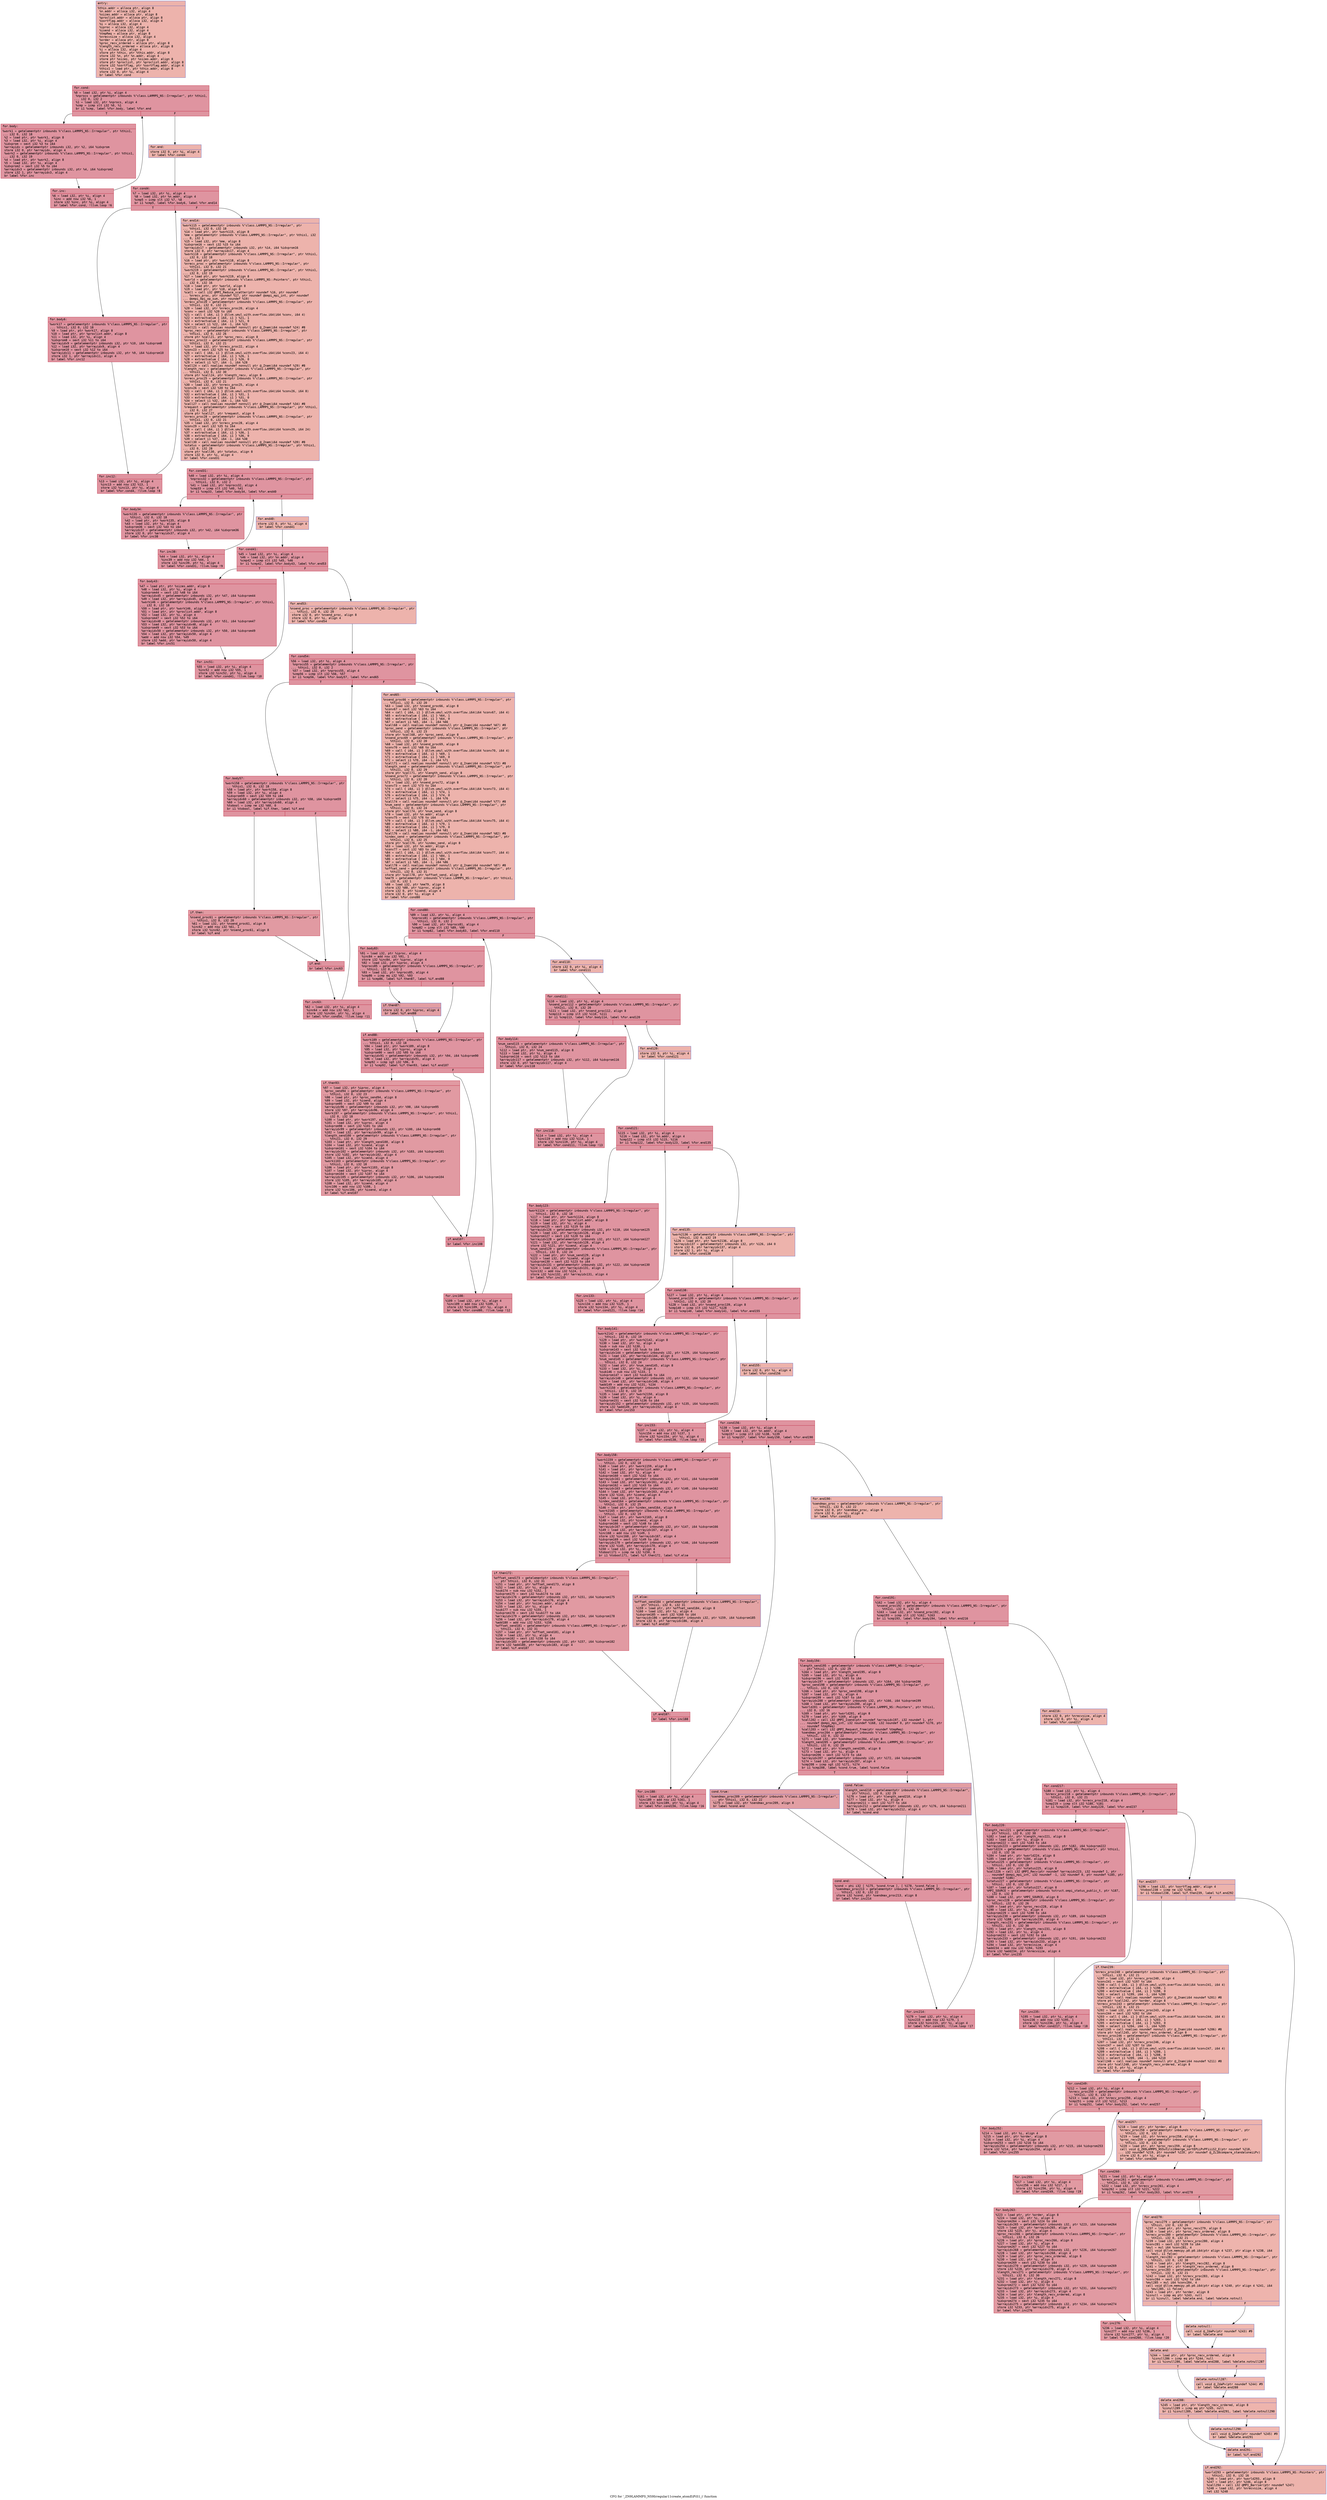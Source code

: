digraph "CFG for '_ZN9LAMMPS_NS9Irregular11create_atomEiPiS1_i' function" {
	label="CFG for '_ZN9LAMMPS_NS9Irregular11create_atomEiPiS1_i' function";

	Node0x561dd3e6b9c0 [shape=record,color="#3d50c3ff", style=filled, fillcolor="#d6524470" fontname="Courier",label="{entry:\l|  %this.addr = alloca ptr, align 8\l  %n.addr = alloca i32, align 4\l  %sizes.addr = alloca ptr, align 8\l  %proclist.addr = alloca ptr, align 8\l  %sortflag.addr = alloca i32, align 4\l  %i = alloca i32, align 4\l  %iproc = alloca i32, align 4\l  %isend = alloca i32, align 4\l  %tmpReq = alloca ptr, align 8\l  %nrecvsize = alloca i32, align 4\l  %order = alloca ptr, align 8\l  %proc_recv_ordered = alloca ptr, align 8\l  %length_recv_ordered = alloca ptr, align 8\l  %j = alloca i32, align 4\l  store ptr %this, ptr %this.addr, align 8\l  store i32 %n, ptr %n.addr, align 4\l  store ptr %sizes, ptr %sizes.addr, align 8\l  store ptr %proclist, ptr %proclist.addr, align 8\l  store i32 %sortflag, ptr %sortflag.addr, align 4\l  %this1 = load ptr, ptr %this.addr, align 8\l  store i32 0, ptr %i, align 4\l  br label %for.cond\l}"];
	Node0x561dd3e6b9c0 -> Node0x561dd3e6cba0[tooltip="entry -> for.cond\nProbability 100.00%" ];
	Node0x561dd3e6cba0 [shape=record,color="#b70d28ff", style=filled, fillcolor="#b70d2870" fontname="Courier",label="{for.cond:\l|  %0 = load i32, ptr %i, align 4\l  %nprocs = getelementptr inbounds %\"class.LAMMPS_NS::Irregular\", ptr %this1,\l... i32 0, i32 2\l  %1 = load i32, ptr %nprocs, align 4\l  %cmp = icmp slt i32 %0, %1\l  br i1 %cmp, label %for.body, label %for.end\l|{<s0>T|<s1>F}}"];
	Node0x561dd3e6cba0:s0 -> Node0x561dd3e6cf20[tooltip="for.cond -> for.body\nProbability 96.88%" ];
	Node0x561dd3e6cba0:s1 -> Node0x561dd3e6c0e0[tooltip="for.cond -> for.end\nProbability 3.12%" ];
	Node0x561dd3e6cf20 [shape=record,color="#b70d28ff", style=filled, fillcolor="#b70d2870" fontname="Courier",label="{for.body:\l|  %work1 = getelementptr inbounds %\"class.LAMMPS_NS::Irregular\", ptr %this1,\l... i32 0, i32 18\l  %2 = load ptr, ptr %work1, align 8\l  %3 = load i32, ptr %i, align 4\l  %idxprom = sext i32 %3 to i64\l  %arrayidx = getelementptr inbounds i32, ptr %2, i64 %idxprom\l  store i32 0, ptr %arrayidx, align 4\l  %work2 = getelementptr inbounds %\"class.LAMMPS_NS::Irregular\", ptr %this1,\l... i32 0, i32 19\l  %4 = load ptr, ptr %work2, align 8\l  %5 = load i32, ptr %i, align 4\l  %idxprom2 = sext i32 %5 to i64\l  %arrayidx3 = getelementptr inbounds i32, ptr %4, i64 %idxprom2\l  store i32 1, ptr %arrayidx3, align 4\l  br label %for.inc\l}"];
	Node0x561dd3e6cf20 -> Node0x561dd3e6d9f0[tooltip="for.body -> for.inc\nProbability 100.00%" ];
	Node0x561dd3e6d9f0 [shape=record,color="#b70d28ff", style=filled, fillcolor="#b70d2870" fontname="Courier",label="{for.inc:\l|  %6 = load i32, ptr %i, align 4\l  %inc = add nsw i32 %6, 1\l  store i32 %inc, ptr %i, align 4\l  br label %for.cond, !llvm.loop !6\l}"];
	Node0x561dd3e6d9f0 -> Node0x561dd3e6cba0[tooltip="for.inc -> for.cond\nProbability 100.00%" ];
	Node0x561dd3e6c0e0 [shape=record,color="#3d50c3ff", style=filled, fillcolor="#d6524470" fontname="Courier",label="{for.end:\l|  store i32 0, ptr %i, align 4\l  br label %for.cond4\l}"];
	Node0x561dd3e6c0e0 -> Node0x561dd3e6de80[tooltip="for.end -> for.cond4\nProbability 100.00%" ];
	Node0x561dd3e6de80 [shape=record,color="#b70d28ff", style=filled, fillcolor="#b70d2870" fontname="Courier",label="{for.cond4:\l|  %7 = load i32, ptr %i, align 4\l  %8 = load i32, ptr %n.addr, align 4\l  %cmp5 = icmp slt i32 %7, %8\l  br i1 %cmp5, label %for.body6, label %for.end14\l|{<s0>T|<s1>F}}"];
	Node0x561dd3e6de80:s0 -> Node0x561dd3e6e120[tooltip="for.cond4 -> for.body6\nProbability 96.88%" ];
	Node0x561dd3e6de80:s1 -> Node0x561dd3e6e1a0[tooltip="for.cond4 -> for.end14\nProbability 3.12%" ];
	Node0x561dd3e6e120 [shape=record,color="#b70d28ff", style=filled, fillcolor="#b70d2870" fontname="Courier",label="{for.body6:\l|  %work17 = getelementptr inbounds %\"class.LAMMPS_NS::Irregular\", ptr\l... %this1, i32 0, i32 18\l  %9 = load ptr, ptr %work17, align 8\l  %10 = load ptr, ptr %proclist.addr, align 8\l  %11 = load i32, ptr %i, align 4\l  %idxprom8 = sext i32 %11 to i64\l  %arrayidx9 = getelementptr inbounds i32, ptr %10, i64 %idxprom8\l  %12 = load i32, ptr %arrayidx9, align 4\l  %idxprom10 = sext i32 %12 to i64\l  %arrayidx11 = getelementptr inbounds i32, ptr %9, i64 %idxprom10\l  store i32 1, ptr %arrayidx11, align 4\l  br label %for.inc12\l}"];
	Node0x561dd3e6e120 -> Node0x561dd3e6e930[tooltip="for.body6 -> for.inc12\nProbability 100.00%" ];
	Node0x561dd3e6e930 [shape=record,color="#b70d28ff", style=filled, fillcolor="#b70d2870" fontname="Courier",label="{for.inc12:\l|  %13 = load i32, ptr %i, align 4\l  %inc13 = add nsw i32 %13, 1\l  store i32 %inc13, ptr %i, align 4\l  br label %for.cond4, !llvm.loop !8\l}"];
	Node0x561dd3e6e930 -> Node0x561dd3e6de80[tooltip="for.inc12 -> for.cond4\nProbability 100.00%" ];
	Node0x561dd3e6e1a0 [shape=record,color="#3d50c3ff", style=filled, fillcolor="#d6524470" fontname="Courier",label="{for.end14:\l|  %work115 = getelementptr inbounds %\"class.LAMMPS_NS::Irregular\", ptr\l... %this1, i32 0, i32 18\l  %14 = load ptr, ptr %work115, align 8\l  %me = getelementptr inbounds %\"class.LAMMPS_NS::Irregular\", ptr %this1, i32\l... 0, i32 1\l  %15 = load i32, ptr %me, align 8\l  %idxprom16 = sext i32 %15 to i64\l  %arrayidx17 = getelementptr inbounds i32, ptr %14, i64 %idxprom16\l  store i32 0, ptr %arrayidx17, align 4\l  %work118 = getelementptr inbounds %\"class.LAMMPS_NS::Irregular\", ptr %this1,\l... i32 0, i32 18\l  %16 = load ptr, ptr %work118, align 8\l  %nrecv_proc = getelementptr inbounds %\"class.LAMMPS_NS::Irregular\", ptr\l... %this1, i32 0, i32 21\l  %work219 = getelementptr inbounds %\"class.LAMMPS_NS::Irregular\", ptr %this1,\l... i32 0, i32 19\l  %17 = load ptr, ptr %work219, align 8\l  %world = getelementptr inbounds %\"class.LAMMPS_NS::Pointers\", ptr %this1,\l... i32 0, i32 16\l  %18 = load ptr, ptr %world, align 8\l  %19 = load ptr, ptr %18, align 8\l  %call = call i32 @MPI_Reduce_scatter(ptr noundef %16, ptr noundef\l... %nrecv_proc, ptr noundef %17, ptr noundef @ompi_mpi_int, ptr noundef\l... @ompi_mpi_op_sum, ptr noundef %19)\l  %nrecv_proc20 = getelementptr inbounds %\"class.LAMMPS_NS::Irregular\", ptr\l... %this1, i32 0, i32 21\l  %20 = load i32, ptr %nrecv_proc20, align 4\l  %conv = sext i32 %20 to i64\l  %21 = call \{ i64, i1 \} @llvm.umul.with.overflow.i64(i64 %conv, i64 4)\l  %22 = extractvalue \{ i64, i1 \} %21, 1\l  %23 = extractvalue \{ i64, i1 \} %21, 0\l  %24 = select i1 %22, i64 -1, i64 %23\l  %call21 = call noalias noundef nonnull ptr @_Znam(i64 noundef %24) #8\l  %proc_recv = getelementptr inbounds %\"class.LAMMPS_NS::Irregular\", ptr\l... %this1, i32 0, i32 26\l  store ptr %call21, ptr %proc_recv, align 8\l  %nrecv_proc22 = getelementptr inbounds %\"class.LAMMPS_NS::Irregular\", ptr\l... %this1, i32 0, i32 21\l  %25 = load i32, ptr %nrecv_proc22, align 4\l  %conv23 = sext i32 %25 to i64\l  %26 = call \{ i64, i1 \} @llvm.umul.with.overflow.i64(i64 %conv23, i64 4)\l  %27 = extractvalue \{ i64, i1 \} %26, 1\l  %28 = extractvalue \{ i64, i1 \} %26, 0\l  %29 = select i1 %27, i64 -1, i64 %28\l  %call24 = call noalias noundef nonnull ptr @_Znam(i64 noundef %29) #8\l  %length_recv = getelementptr inbounds %\"class.LAMMPS_NS::Irregular\", ptr\l... %this1, i32 0, i32 30\l  store ptr %call24, ptr %length_recv, align 8\l  %nrecv_proc25 = getelementptr inbounds %\"class.LAMMPS_NS::Irregular\", ptr\l... %this1, i32 0, i32 21\l  %30 = load i32, ptr %nrecv_proc25, align 4\l  %conv26 = sext i32 %30 to i64\l  %31 = call \{ i64, i1 \} @llvm.umul.with.overflow.i64(i64 %conv26, i64 8)\l  %32 = extractvalue \{ i64, i1 \} %31, 1\l  %33 = extractvalue \{ i64, i1 \} %31, 0\l  %34 = select i1 %32, i64 -1, i64 %33\l  %call27 = call noalias noundef nonnull ptr @_Znam(i64 noundef %34) #8\l  %request = getelementptr inbounds %\"class.LAMMPS_NS::Irregular\", ptr %this1,\l... i32 0, i32 27\l  store ptr %call27, ptr %request, align 8\l  %nrecv_proc28 = getelementptr inbounds %\"class.LAMMPS_NS::Irregular\", ptr\l... %this1, i32 0, i32 21\l  %35 = load i32, ptr %nrecv_proc28, align 4\l  %conv29 = sext i32 %35 to i64\l  %36 = call \{ i64, i1 \} @llvm.umul.with.overflow.i64(i64 %conv29, i64 24)\l  %37 = extractvalue \{ i64, i1 \} %36, 1\l  %38 = extractvalue \{ i64, i1 \} %36, 0\l  %39 = select i1 %37, i64 -1, i64 %38\l  %call30 = call noalias noundef nonnull ptr @_Znam(i64 noundef %39) #8\l  %status = getelementptr inbounds %\"class.LAMMPS_NS::Irregular\", ptr %this1,\l... i32 0, i32 28\l  store ptr %call30, ptr %status, align 8\l  store i32 0, ptr %i, align 4\l  br label %for.cond31\l}"];
	Node0x561dd3e6e1a0 -> Node0x561dd3e30370[tooltip="for.end14 -> for.cond31\nProbability 100.00%" ];
	Node0x561dd3e30370 [shape=record,color="#b70d28ff", style=filled, fillcolor="#b70d2870" fontname="Courier",label="{for.cond31:\l|  %40 = load i32, ptr %i, align 4\l  %nprocs32 = getelementptr inbounds %\"class.LAMMPS_NS::Irregular\", ptr\l... %this1, i32 0, i32 2\l  %41 = load i32, ptr %nprocs32, align 4\l  %cmp33 = icmp slt i32 %40, %41\l  br i1 %cmp33, label %for.body34, label %for.end40\l|{<s0>T|<s1>F}}"];
	Node0x561dd3e30370:s0 -> Node0x561dd3e72c50[tooltip="for.cond31 -> for.body34\nProbability 96.88%" ];
	Node0x561dd3e30370:s1 -> Node0x561dd3e72ca0[tooltip="for.cond31 -> for.end40\nProbability 3.12%" ];
	Node0x561dd3e72c50 [shape=record,color="#b70d28ff", style=filled, fillcolor="#b70d2870" fontname="Courier",label="{for.body34:\l|  %work135 = getelementptr inbounds %\"class.LAMMPS_NS::Irregular\", ptr\l... %this1, i32 0, i32 18\l  %42 = load ptr, ptr %work135, align 8\l  %43 = load i32, ptr %i, align 4\l  %idxprom36 = sext i32 %43 to i64\l  %arrayidx37 = getelementptr inbounds i32, ptr %42, i64 %idxprom36\l  store i32 0, ptr %arrayidx37, align 4\l  br label %for.inc38\l}"];
	Node0x561dd3e72c50 -> Node0x561dd3e73220[tooltip="for.body34 -> for.inc38\nProbability 100.00%" ];
	Node0x561dd3e73220 [shape=record,color="#b70d28ff", style=filled, fillcolor="#b70d2870" fontname="Courier",label="{for.inc38:\l|  %44 = load i32, ptr %i, align 4\l  %inc39 = add nsw i32 %44, 1\l  store i32 %inc39, ptr %i, align 4\l  br label %for.cond31, !llvm.loop !9\l}"];
	Node0x561dd3e73220 -> Node0x561dd3e30370[tooltip="for.inc38 -> for.cond31\nProbability 100.00%" ];
	Node0x561dd3e72ca0 [shape=record,color="#3d50c3ff", style=filled, fillcolor="#d6524470" fontname="Courier",label="{for.end40:\l|  store i32 0, ptr %i, align 4\l  br label %for.cond41\l}"];
	Node0x561dd3e72ca0 -> Node0x561dd3e73740[tooltip="for.end40 -> for.cond41\nProbability 100.00%" ];
	Node0x561dd3e73740 [shape=record,color="#b70d28ff", style=filled, fillcolor="#b70d2870" fontname="Courier",label="{for.cond41:\l|  %45 = load i32, ptr %i, align 4\l  %46 = load i32, ptr %n.addr, align 4\l  %cmp42 = icmp slt i32 %45, %46\l  br i1 %cmp42, label %for.body43, label %for.end53\l|{<s0>T|<s1>F}}"];
	Node0x561dd3e73740:s0 -> Node0x561dd3e739e0[tooltip="for.cond41 -> for.body43\nProbability 96.88%" ];
	Node0x561dd3e73740:s1 -> Node0x561dd3e73a60[tooltip="for.cond41 -> for.end53\nProbability 3.12%" ];
	Node0x561dd3e739e0 [shape=record,color="#b70d28ff", style=filled, fillcolor="#b70d2870" fontname="Courier",label="{for.body43:\l|  %47 = load ptr, ptr %sizes.addr, align 8\l  %48 = load i32, ptr %i, align 4\l  %idxprom44 = sext i32 %48 to i64\l  %arrayidx45 = getelementptr inbounds i32, ptr %47, i64 %idxprom44\l  %49 = load i32, ptr %arrayidx45, align 4\l  %work146 = getelementptr inbounds %\"class.LAMMPS_NS::Irregular\", ptr %this1,\l... i32 0, i32 18\l  %50 = load ptr, ptr %work146, align 8\l  %51 = load ptr, ptr %proclist.addr, align 8\l  %52 = load i32, ptr %i, align 4\l  %idxprom47 = sext i32 %52 to i64\l  %arrayidx48 = getelementptr inbounds i32, ptr %51, i64 %idxprom47\l  %53 = load i32, ptr %arrayidx48, align 4\l  %idxprom49 = sext i32 %53 to i64\l  %arrayidx50 = getelementptr inbounds i32, ptr %50, i64 %idxprom49\l  %54 = load i32, ptr %arrayidx50, align 4\l  %add = add nsw i32 %54, %49\l  store i32 %add, ptr %arrayidx50, align 4\l  br label %for.inc51\l}"];
	Node0x561dd3e739e0 -> Node0x561dd3e74e20[tooltip="for.body43 -> for.inc51\nProbability 100.00%" ];
	Node0x561dd3e74e20 [shape=record,color="#b70d28ff", style=filled, fillcolor="#b70d2870" fontname="Courier",label="{for.inc51:\l|  %55 = load i32, ptr %i, align 4\l  %inc52 = add nsw i32 %55, 1\l  store i32 %inc52, ptr %i, align 4\l  br label %for.cond41, !llvm.loop !10\l}"];
	Node0x561dd3e74e20 -> Node0x561dd3e73740[tooltip="for.inc51 -> for.cond41\nProbability 100.00%" ];
	Node0x561dd3e73a60 [shape=record,color="#3d50c3ff", style=filled, fillcolor="#d6524470" fontname="Courier",label="{for.end53:\l|  %nsend_proc = getelementptr inbounds %\"class.LAMMPS_NS::Irregular\", ptr\l... %this1, i32 0, i32 20\l  store i32 0, ptr %nsend_proc, align 8\l  store i32 0, ptr %i, align 4\l  br label %for.cond54\l}"];
	Node0x561dd3e73a60 -> Node0x561dd3e754d0[tooltip="for.end53 -> for.cond54\nProbability 100.00%" ];
	Node0x561dd3e754d0 [shape=record,color="#b70d28ff", style=filled, fillcolor="#b70d2870" fontname="Courier",label="{for.cond54:\l|  %56 = load i32, ptr %i, align 4\l  %nprocs55 = getelementptr inbounds %\"class.LAMMPS_NS::Irregular\", ptr\l... %this1, i32 0, i32 2\l  %57 = load i32, ptr %nprocs55, align 4\l  %cmp56 = icmp slt i32 %56, %57\l  br i1 %cmp56, label %for.body57, label %for.end65\l|{<s0>T|<s1>F}}"];
	Node0x561dd3e754d0:s0 -> Node0x561dd3e6f310[tooltip="for.cond54 -> for.body57\nProbability 96.88%" ];
	Node0x561dd3e754d0:s1 -> Node0x561dd3e6f390[tooltip="for.cond54 -> for.end65\nProbability 3.12%" ];
	Node0x561dd3e6f310 [shape=record,color="#b70d28ff", style=filled, fillcolor="#b70d2870" fontname="Courier",label="{for.body57:\l|  %work158 = getelementptr inbounds %\"class.LAMMPS_NS::Irregular\", ptr\l... %this1, i32 0, i32 18\l  %58 = load ptr, ptr %work158, align 8\l  %59 = load i32, ptr %i, align 4\l  %idxprom59 = sext i32 %59 to i64\l  %arrayidx60 = getelementptr inbounds i32, ptr %58, i64 %idxprom59\l  %60 = load i32, ptr %arrayidx60, align 4\l  %tobool = icmp ne i32 %60, 0\l  br i1 %tobool, label %if.then, label %if.end\l|{<s0>T|<s1>F}}"];
	Node0x561dd3e6f310:s0 -> Node0x561dd3e76490[tooltip="for.body57 -> if.then\nProbability 62.50%" ];
	Node0x561dd3e6f310:s1 -> Node0x561dd3e76500[tooltip="for.body57 -> if.end\nProbability 37.50%" ];
	Node0x561dd3e76490 [shape=record,color="#b70d28ff", style=filled, fillcolor="#bb1b2c70" fontname="Courier",label="{if.then:\l|  %nsend_proc61 = getelementptr inbounds %\"class.LAMMPS_NS::Irregular\", ptr\l... %this1, i32 0, i32 20\l  %61 = load i32, ptr %nsend_proc61, align 8\l  %inc62 = add nsw i32 %61, 1\l  store i32 %inc62, ptr %nsend_proc61, align 8\l  br label %if.end\l}"];
	Node0x561dd3e76490 -> Node0x561dd3e76500[tooltip="if.then -> if.end\nProbability 100.00%" ];
	Node0x561dd3e76500 [shape=record,color="#b70d28ff", style=filled, fillcolor="#b70d2870" fontname="Courier",label="{if.end:\l|  br label %for.inc63\l}"];
	Node0x561dd3e76500 -> Node0x561dd3e769b0[tooltip="if.end -> for.inc63\nProbability 100.00%" ];
	Node0x561dd3e769b0 [shape=record,color="#b70d28ff", style=filled, fillcolor="#b70d2870" fontname="Courier",label="{for.inc63:\l|  %62 = load i32, ptr %i, align 4\l  %inc64 = add nsw i32 %62, 1\l  store i32 %inc64, ptr %i, align 4\l  br label %for.cond54, !llvm.loop !11\l}"];
	Node0x561dd3e769b0 -> Node0x561dd3e754d0[tooltip="for.inc63 -> for.cond54\nProbability 100.00%" ];
	Node0x561dd3e6f390 [shape=record,color="#3d50c3ff", style=filled, fillcolor="#d6524470" fontname="Courier",label="{for.end65:\l|  %nsend_proc66 = getelementptr inbounds %\"class.LAMMPS_NS::Irregular\", ptr\l... %this1, i32 0, i32 20\l  %63 = load i32, ptr %nsend_proc66, align 8\l  %conv67 = sext i32 %63 to i64\l  %64 = call \{ i64, i1 \} @llvm.umul.with.overflow.i64(i64 %conv67, i64 4)\l  %65 = extractvalue \{ i64, i1 \} %64, 1\l  %66 = extractvalue \{ i64, i1 \} %64, 0\l  %67 = select i1 %65, i64 -1, i64 %66\l  %call68 = call noalias noundef nonnull ptr @_Znam(i64 noundef %67) #8\l  %proc_send = getelementptr inbounds %\"class.LAMMPS_NS::Irregular\", ptr\l... %this1, i32 0, i32 23\l  store ptr %call68, ptr %proc_send, align 8\l  %nsend_proc69 = getelementptr inbounds %\"class.LAMMPS_NS::Irregular\", ptr\l... %this1, i32 0, i32 20\l  %68 = load i32, ptr %nsend_proc69, align 8\l  %conv70 = sext i32 %68 to i64\l  %69 = call \{ i64, i1 \} @llvm.umul.with.overflow.i64(i64 %conv70, i64 4)\l  %70 = extractvalue \{ i64, i1 \} %69, 1\l  %71 = extractvalue \{ i64, i1 \} %69, 0\l  %72 = select i1 %70, i64 -1, i64 %71\l  %call71 = call noalias noundef nonnull ptr @_Znam(i64 noundef %72) #8\l  %length_send = getelementptr inbounds %\"class.LAMMPS_NS::Irregular\", ptr\l... %this1, i32 0, i32 29\l  store ptr %call71, ptr %length_send, align 8\l  %nsend_proc72 = getelementptr inbounds %\"class.LAMMPS_NS::Irregular\", ptr\l... %this1, i32 0, i32 20\l  %73 = load i32, ptr %nsend_proc72, align 8\l  %conv73 = sext i32 %73 to i64\l  %74 = call \{ i64, i1 \} @llvm.umul.with.overflow.i64(i64 %conv73, i64 4)\l  %75 = extractvalue \{ i64, i1 \} %74, 1\l  %76 = extractvalue \{ i64, i1 \} %74, 0\l  %77 = select i1 %75, i64 -1, i64 %76\l  %call74 = call noalias noundef nonnull ptr @_Znam(i64 noundef %77) #8\l  %num_send = getelementptr inbounds %\"class.LAMMPS_NS::Irregular\", ptr\l... %this1, i32 0, i32 24\l  store ptr %call74, ptr %num_send, align 8\l  %78 = load i32, ptr %n.addr, align 4\l  %conv75 = sext i32 %78 to i64\l  %79 = call \{ i64, i1 \} @llvm.umul.with.overflow.i64(i64 %conv75, i64 4)\l  %80 = extractvalue \{ i64, i1 \} %79, 1\l  %81 = extractvalue \{ i64, i1 \} %79, 0\l  %82 = select i1 %80, i64 -1, i64 %81\l  %call76 = call noalias noundef nonnull ptr @_Znam(i64 noundef %82) #8\l  %index_send = getelementptr inbounds %\"class.LAMMPS_NS::Irregular\", ptr\l... %this1, i32 0, i32 25\l  store ptr %call76, ptr %index_send, align 8\l  %83 = load i32, ptr %n.addr, align 4\l  %conv77 = sext i32 %83 to i64\l  %84 = call \{ i64, i1 \} @llvm.umul.with.overflow.i64(i64 %conv77, i64 4)\l  %85 = extractvalue \{ i64, i1 \} %84, 1\l  %86 = extractvalue \{ i64, i1 \} %84, 0\l  %87 = select i1 %85, i64 -1, i64 %86\l  %call78 = call noalias noundef nonnull ptr @_Znam(i64 noundef %87) #8\l  %offset_send = getelementptr inbounds %\"class.LAMMPS_NS::Irregular\", ptr\l... %this1, i32 0, i32 31\l  store ptr %call78, ptr %offset_send, align 8\l  %me79 = getelementptr inbounds %\"class.LAMMPS_NS::Irregular\", ptr %this1,\l... i32 0, i32 1\l  %88 = load i32, ptr %me79, align 8\l  store i32 %88, ptr %iproc, align 4\l  store i32 0, ptr %isend, align 4\l  store i32 0, ptr %i, align 4\l  br label %for.cond80\l}"];
	Node0x561dd3e6f390 -> Node0x561dd3e79610[tooltip="for.end65 -> for.cond80\nProbability 100.00%" ];
	Node0x561dd3e79610 [shape=record,color="#b70d28ff", style=filled, fillcolor="#b70d2870" fontname="Courier",label="{for.cond80:\l|  %89 = load i32, ptr %i, align 4\l  %nprocs81 = getelementptr inbounds %\"class.LAMMPS_NS::Irregular\", ptr\l... %this1, i32 0, i32 2\l  %90 = load i32, ptr %nprocs81, align 4\l  %cmp82 = icmp slt i32 %89, %90\l  br i1 %cmp82, label %for.body83, label %for.end110\l|{<s0>T|<s1>F}}"];
	Node0x561dd3e79610:s0 -> Node0x561dd3e799a0[tooltip="for.cond80 -> for.body83\nProbability 96.88%" ];
	Node0x561dd3e79610:s1 -> Node0x561dd3e79a20[tooltip="for.cond80 -> for.end110\nProbability 3.12%" ];
	Node0x561dd3e799a0 [shape=record,color="#b70d28ff", style=filled, fillcolor="#b70d2870" fontname="Courier",label="{for.body83:\l|  %91 = load i32, ptr %iproc, align 4\l  %inc84 = add nsw i32 %91, 1\l  store i32 %inc84, ptr %iproc, align 4\l  %92 = load i32, ptr %iproc, align 4\l  %nprocs85 = getelementptr inbounds %\"class.LAMMPS_NS::Irregular\", ptr\l... %this1, i32 0, i32 2\l  %93 = load i32, ptr %nprocs85, align 4\l  %cmp86 = icmp eq i32 %92, %93\l  br i1 %cmp86, label %if.then87, label %if.end88\l|{<s0>T|<s1>F}}"];
	Node0x561dd3e799a0:s0 -> Node0x561dd3e79fc0[tooltip="for.body83 -> if.then87\nProbability 50.00%" ];
	Node0x561dd3e799a0:s1 -> Node0x561dd3e7a040[tooltip="for.body83 -> if.end88\nProbability 50.00%" ];
	Node0x561dd3e79fc0 [shape=record,color="#3d50c3ff", style=filled, fillcolor="#be242e70" fontname="Courier",label="{if.then87:\l|  store i32 0, ptr %iproc, align 4\l  br label %if.end88\l}"];
	Node0x561dd3e79fc0 -> Node0x561dd3e7a040[tooltip="if.then87 -> if.end88\nProbability 100.00%" ];
	Node0x561dd3e7a040 [shape=record,color="#b70d28ff", style=filled, fillcolor="#b70d2870" fontname="Courier",label="{if.end88:\l|  %work189 = getelementptr inbounds %\"class.LAMMPS_NS::Irregular\", ptr\l... %this1, i32 0, i32 18\l  %94 = load ptr, ptr %work189, align 8\l  %95 = load i32, ptr %iproc, align 4\l  %idxprom90 = sext i32 %95 to i64\l  %arrayidx91 = getelementptr inbounds i32, ptr %94, i64 %idxprom90\l  %96 = load i32, ptr %arrayidx91, align 4\l  %cmp92 = icmp sgt i32 %96, 0\l  br i1 %cmp92, label %if.then93, label %if.end107\l|{<s0>T|<s1>F}}"];
	Node0x561dd3e7a040:s0 -> Node0x561dd3e73eb0[tooltip="if.end88 -> if.then93\nProbability 62.50%" ];
	Node0x561dd3e7a040:s1 -> Node0x561dd3e73f30[tooltip="if.end88 -> if.end107\nProbability 37.50%" ];
	Node0x561dd3e73eb0 [shape=record,color="#b70d28ff", style=filled, fillcolor="#bb1b2c70" fontname="Courier",label="{if.then93:\l|  %97 = load i32, ptr %iproc, align 4\l  %proc_send94 = getelementptr inbounds %\"class.LAMMPS_NS::Irregular\", ptr\l... %this1, i32 0, i32 23\l  %98 = load ptr, ptr %proc_send94, align 8\l  %99 = load i32, ptr %isend, align 4\l  %idxprom95 = sext i32 %99 to i64\l  %arrayidx96 = getelementptr inbounds i32, ptr %98, i64 %idxprom95\l  store i32 %97, ptr %arrayidx96, align 4\l  %work197 = getelementptr inbounds %\"class.LAMMPS_NS::Irregular\", ptr %this1,\l... i32 0, i32 18\l  %100 = load ptr, ptr %work197, align 8\l  %101 = load i32, ptr %iproc, align 4\l  %idxprom98 = sext i32 %101 to i64\l  %arrayidx99 = getelementptr inbounds i32, ptr %100, i64 %idxprom98\l  %102 = load i32, ptr %arrayidx99, align 4\l  %length_send100 = getelementptr inbounds %\"class.LAMMPS_NS::Irregular\", ptr\l... %this1, i32 0, i32 29\l  %103 = load ptr, ptr %length_send100, align 8\l  %104 = load i32, ptr %isend, align 4\l  %idxprom101 = sext i32 %104 to i64\l  %arrayidx102 = getelementptr inbounds i32, ptr %103, i64 %idxprom101\l  store i32 %102, ptr %arrayidx102, align 4\l  %105 = load i32, ptr %isend, align 4\l  %work1103 = getelementptr inbounds %\"class.LAMMPS_NS::Irregular\", ptr\l... %this1, i32 0, i32 18\l  %106 = load ptr, ptr %work1103, align 8\l  %107 = load i32, ptr %iproc, align 4\l  %idxprom104 = sext i32 %107 to i64\l  %arrayidx105 = getelementptr inbounds i32, ptr %106, i64 %idxprom104\l  store i32 %105, ptr %arrayidx105, align 4\l  %108 = load i32, ptr %isend, align 4\l  %inc106 = add nsw i32 %108, 1\l  store i32 %inc106, ptr %isend, align 4\l  br label %if.end107\l}"];
	Node0x561dd3e73eb0 -> Node0x561dd3e73f30[tooltip="if.then93 -> if.end107\nProbability 100.00%" ];
	Node0x561dd3e73f30 [shape=record,color="#b70d28ff", style=filled, fillcolor="#b70d2870" fontname="Courier",label="{if.end107:\l|  br label %for.inc108\l}"];
	Node0x561dd3e73f30 -> Node0x561dd3e7c3d0[tooltip="if.end107 -> for.inc108\nProbability 100.00%" ];
	Node0x561dd3e7c3d0 [shape=record,color="#b70d28ff", style=filled, fillcolor="#b70d2870" fontname="Courier",label="{for.inc108:\l|  %109 = load i32, ptr %i, align 4\l  %inc109 = add nsw i32 %109, 1\l  store i32 %inc109, ptr %i, align 4\l  br label %for.cond80, !llvm.loop !12\l}"];
	Node0x561dd3e7c3d0 -> Node0x561dd3e79610[tooltip="for.inc108 -> for.cond80\nProbability 100.00%" ];
	Node0x561dd3e79a20 [shape=record,color="#3d50c3ff", style=filled, fillcolor="#d6524470" fontname="Courier",label="{for.end110:\l|  store i32 0, ptr %i, align 4\l  br label %for.cond111\l}"];
	Node0x561dd3e79a20 -> Node0x561dd3e7c8f0[tooltip="for.end110 -> for.cond111\nProbability 100.00%" ];
	Node0x561dd3e7c8f0 [shape=record,color="#b70d28ff", style=filled, fillcolor="#b70d2870" fontname="Courier",label="{for.cond111:\l|  %110 = load i32, ptr %i, align 4\l  %nsend_proc112 = getelementptr inbounds %\"class.LAMMPS_NS::Irregular\", ptr\l... %this1, i32 0, i32 20\l  %111 = load i32, ptr %nsend_proc112, align 8\l  %cmp113 = icmp slt i32 %110, %111\l  br i1 %cmp113, label %for.body114, label %for.end120\l|{<s0>T|<s1>F}}"];
	Node0x561dd3e7c8f0:s0 -> Node0x561dd3e7cc80[tooltip="for.cond111 -> for.body114\nProbability 96.88%" ];
	Node0x561dd3e7c8f0:s1 -> Node0x561dd3e7cd00[tooltip="for.cond111 -> for.end120\nProbability 3.12%" ];
	Node0x561dd3e7cc80 [shape=record,color="#b70d28ff", style=filled, fillcolor="#b70d2870" fontname="Courier",label="{for.body114:\l|  %num_send115 = getelementptr inbounds %\"class.LAMMPS_NS::Irregular\", ptr\l... %this1, i32 0, i32 24\l  %112 = load ptr, ptr %num_send115, align 8\l  %113 = load i32, ptr %i, align 4\l  %idxprom116 = sext i32 %113 to i64\l  %arrayidx117 = getelementptr inbounds i32, ptr %112, i64 %idxprom116\l  store i32 0, ptr %arrayidx117, align 4\l  br label %for.inc118\l}"];
	Node0x561dd3e7cc80 -> Node0x561dd3e7d230[tooltip="for.body114 -> for.inc118\nProbability 100.00%" ];
	Node0x561dd3e7d230 [shape=record,color="#b70d28ff", style=filled, fillcolor="#b70d2870" fontname="Courier",label="{for.inc118:\l|  %114 = load i32, ptr %i, align 4\l  %inc119 = add nsw i32 %114, 1\l  store i32 %inc119, ptr %i, align 4\l  br label %for.cond111, !llvm.loop !13\l}"];
	Node0x561dd3e7d230 -> Node0x561dd3e7c8f0[tooltip="for.inc118 -> for.cond111\nProbability 100.00%" ];
	Node0x561dd3e7cd00 [shape=record,color="#3d50c3ff", style=filled, fillcolor="#d6524470" fontname="Courier",label="{for.end120:\l|  store i32 0, ptr %i, align 4\l  br label %for.cond121\l}"];
	Node0x561dd3e7cd00 -> Node0x561dd3e7d750[tooltip="for.end120 -> for.cond121\nProbability 100.00%" ];
	Node0x561dd3e7d750 [shape=record,color="#b70d28ff", style=filled, fillcolor="#b70d2870" fontname="Courier",label="{for.cond121:\l|  %115 = load i32, ptr %i, align 4\l  %116 = load i32, ptr %n.addr, align 4\l  %cmp122 = icmp slt i32 %115, %116\l  br i1 %cmp122, label %for.body123, label %for.end135\l|{<s0>T|<s1>F}}"];
	Node0x561dd3e7d750:s0 -> Node0x561dd3e7d9f0[tooltip="for.cond121 -> for.body123\nProbability 96.88%" ];
	Node0x561dd3e7d750:s1 -> Node0x561dd3e7da70[tooltip="for.cond121 -> for.end135\nProbability 3.12%" ];
	Node0x561dd3e7d9f0 [shape=record,color="#b70d28ff", style=filled, fillcolor="#b70d2870" fontname="Courier",label="{for.body123:\l|  %work1124 = getelementptr inbounds %\"class.LAMMPS_NS::Irregular\", ptr\l... %this1, i32 0, i32 18\l  %117 = load ptr, ptr %work1124, align 8\l  %118 = load ptr, ptr %proclist.addr, align 8\l  %119 = load i32, ptr %i, align 4\l  %idxprom125 = sext i32 %119 to i64\l  %arrayidx126 = getelementptr inbounds i32, ptr %118, i64 %idxprom125\l  %120 = load i32, ptr %arrayidx126, align 4\l  %idxprom127 = sext i32 %120 to i64\l  %arrayidx128 = getelementptr inbounds i32, ptr %117, i64 %idxprom127\l  %121 = load i32, ptr %arrayidx128, align 4\l  store i32 %121, ptr %isend, align 4\l  %num_send129 = getelementptr inbounds %\"class.LAMMPS_NS::Irregular\", ptr\l... %this1, i32 0, i32 24\l  %122 = load ptr, ptr %num_send129, align 8\l  %123 = load i32, ptr %isend, align 4\l  %idxprom130 = sext i32 %123 to i64\l  %arrayidx131 = getelementptr inbounds i32, ptr %122, i64 %idxprom130\l  %124 = load i32, ptr %arrayidx131, align 4\l  %inc132 = add nsw i32 %124, 1\l  store i32 %inc132, ptr %arrayidx131, align 4\l  br label %for.inc133\l}"];
	Node0x561dd3e7d9f0 -> Node0x561dd3e7e7c0[tooltip="for.body123 -> for.inc133\nProbability 100.00%" ];
	Node0x561dd3e7e7c0 [shape=record,color="#b70d28ff", style=filled, fillcolor="#b70d2870" fontname="Courier",label="{for.inc133:\l|  %125 = load i32, ptr %i, align 4\l  %inc134 = add nsw i32 %125, 1\l  store i32 %inc134, ptr %i, align 4\l  br label %for.cond121, !llvm.loop !14\l}"];
	Node0x561dd3e7e7c0 -> Node0x561dd3e7d750[tooltip="for.inc133 -> for.cond121\nProbability 100.00%" ];
	Node0x561dd3e7da70 [shape=record,color="#3d50c3ff", style=filled, fillcolor="#d6524470" fontname="Courier",label="{for.end135:\l|  %work2136 = getelementptr inbounds %\"class.LAMMPS_NS::Irregular\", ptr\l... %this1, i32 0, i32 19\l  %126 = load ptr, ptr %work2136, align 8\l  %arrayidx137 = getelementptr inbounds i32, ptr %126, i64 0\l  store i32 0, ptr %arrayidx137, align 4\l  store i32 1, ptr %i, align 4\l  br label %for.cond138\l}"];
	Node0x561dd3e7da70 -> Node0x561dd3e7efc0[tooltip="for.end135 -> for.cond138\nProbability 100.00%" ];
	Node0x561dd3e7efc0 [shape=record,color="#b70d28ff", style=filled, fillcolor="#b70d2870" fontname="Courier",label="{for.cond138:\l|  %127 = load i32, ptr %i, align 4\l  %nsend_proc139 = getelementptr inbounds %\"class.LAMMPS_NS::Irregular\", ptr\l... %this1, i32 0, i32 20\l  %128 = load i32, ptr %nsend_proc139, align 8\l  %cmp140 = icmp slt i32 %127, %128\l  br i1 %cmp140, label %for.body141, label %for.end155\l|{<s0>T|<s1>F}}"];
	Node0x561dd3e7efc0:s0 -> Node0x561dd3e7f350[tooltip="for.cond138 -> for.body141\nProbability 96.88%" ];
	Node0x561dd3e7efc0:s1 -> Node0x561dd3e7f3d0[tooltip="for.cond138 -> for.end155\nProbability 3.12%" ];
	Node0x561dd3e7f350 [shape=record,color="#b70d28ff", style=filled, fillcolor="#b70d2870" fontname="Courier",label="{for.body141:\l|  %work2142 = getelementptr inbounds %\"class.LAMMPS_NS::Irregular\", ptr\l... %this1, i32 0, i32 19\l  %129 = load ptr, ptr %work2142, align 8\l  %130 = load i32, ptr %i, align 4\l  %sub = sub nsw i32 %130, 1\l  %idxprom143 = sext i32 %sub to i64\l  %arrayidx144 = getelementptr inbounds i32, ptr %129, i64 %idxprom143\l  %131 = load i32, ptr %arrayidx144, align 4\l  %num_send145 = getelementptr inbounds %\"class.LAMMPS_NS::Irregular\", ptr\l... %this1, i32 0, i32 24\l  %132 = load ptr, ptr %num_send145, align 8\l  %133 = load i32, ptr %i, align 4\l  %sub146 = sub nsw i32 %133, 1\l  %idxprom147 = sext i32 %sub146 to i64\l  %arrayidx148 = getelementptr inbounds i32, ptr %132, i64 %idxprom147\l  %134 = load i32, ptr %arrayidx148, align 4\l  %add149 = add nsw i32 %131, %134\l  %work2150 = getelementptr inbounds %\"class.LAMMPS_NS::Irregular\", ptr\l... %this1, i32 0, i32 19\l  %135 = load ptr, ptr %work2150, align 8\l  %136 = load i32, ptr %i, align 4\l  %idxprom151 = sext i32 %136 to i64\l  %arrayidx152 = getelementptr inbounds i32, ptr %135, i64 %idxprom151\l  store i32 %add149, ptr %arrayidx152, align 4\l  br label %for.inc153\l}"];
	Node0x561dd3e7f350 -> Node0x561dd3e80ee0[tooltip="for.body141 -> for.inc153\nProbability 100.00%" ];
	Node0x561dd3e80ee0 [shape=record,color="#b70d28ff", style=filled, fillcolor="#b70d2870" fontname="Courier",label="{for.inc153:\l|  %137 = load i32, ptr %i, align 4\l  %inc154 = add nsw i32 %137, 1\l  store i32 %inc154, ptr %i, align 4\l  br label %for.cond138, !llvm.loop !15\l}"];
	Node0x561dd3e80ee0 -> Node0x561dd3e7efc0[tooltip="for.inc153 -> for.cond138\nProbability 100.00%" ];
	Node0x561dd3e7f3d0 [shape=record,color="#3d50c3ff", style=filled, fillcolor="#d6524470" fontname="Courier",label="{for.end155:\l|  store i32 0, ptr %i, align 4\l  br label %for.cond156\l}"];
	Node0x561dd3e7f3d0 -> Node0x561dd3e81400[tooltip="for.end155 -> for.cond156\nProbability 100.00%" ];
	Node0x561dd3e81400 [shape=record,color="#b70d28ff", style=filled, fillcolor="#b70d2870" fontname="Courier",label="{for.cond156:\l|  %138 = load i32, ptr %i, align 4\l  %139 = load i32, ptr %n.addr, align 4\l  %cmp157 = icmp slt i32 %138, %139\l  br i1 %cmp157, label %for.body158, label %for.end190\l|{<s0>T|<s1>F}}"];
	Node0x561dd3e81400:s0 -> Node0x561dd3e58640[tooltip="for.cond156 -> for.body158\nProbability 96.88%" ];
	Node0x561dd3e81400:s1 -> Node0x561dd3e586c0[tooltip="for.cond156 -> for.end190\nProbability 3.12%" ];
	Node0x561dd3e58640 [shape=record,color="#b70d28ff", style=filled, fillcolor="#b70d2870" fontname="Courier",label="{for.body158:\l|  %work1159 = getelementptr inbounds %\"class.LAMMPS_NS::Irregular\", ptr\l... %this1, i32 0, i32 18\l  %140 = load ptr, ptr %work1159, align 8\l  %141 = load ptr, ptr %proclist.addr, align 8\l  %142 = load i32, ptr %i, align 4\l  %idxprom160 = sext i32 %142 to i64\l  %arrayidx161 = getelementptr inbounds i32, ptr %141, i64 %idxprom160\l  %143 = load i32, ptr %arrayidx161, align 4\l  %idxprom162 = sext i32 %143 to i64\l  %arrayidx163 = getelementptr inbounds i32, ptr %140, i64 %idxprom162\l  %144 = load i32, ptr %arrayidx163, align 4\l  store i32 %144, ptr %isend, align 4\l  %145 = load i32, ptr %i, align 4\l  %index_send164 = getelementptr inbounds %\"class.LAMMPS_NS::Irregular\", ptr\l... %this1, i32 0, i32 25\l  %146 = load ptr, ptr %index_send164, align 8\l  %work2165 = getelementptr inbounds %\"class.LAMMPS_NS::Irregular\", ptr\l... %this1, i32 0, i32 19\l  %147 = load ptr, ptr %work2165, align 8\l  %148 = load i32, ptr %isend, align 4\l  %idxprom166 = sext i32 %148 to i64\l  %arrayidx167 = getelementptr inbounds i32, ptr %147, i64 %idxprom166\l  %149 = load i32, ptr %arrayidx167, align 4\l  %inc168 = add nsw i32 %149, 1\l  store i32 %inc168, ptr %arrayidx167, align 4\l  %idxprom169 = sext i32 %149 to i64\l  %arrayidx170 = getelementptr inbounds i32, ptr %146, i64 %idxprom169\l  store i32 %145, ptr %arrayidx170, align 4\l  %150 = load i32, ptr %i, align 4\l  %tobool171 = icmp ne i32 %150, 0\l  br i1 %tobool171, label %if.then172, label %if.else\l|{<s0>T|<s1>F}}"];
	Node0x561dd3e58640:s0 -> Node0x561dd3e59950[tooltip="for.body158 -> if.then172\nProbability 62.50%" ];
	Node0x561dd3e58640:s1 -> Node0x561dd3e599d0[tooltip="for.body158 -> if.else\nProbability 37.50%" ];
	Node0x561dd3e59950 [shape=record,color="#b70d28ff", style=filled, fillcolor="#bb1b2c70" fontname="Courier",label="{if.then172:\l|  %offset_send173 = getelementptr inbounds %\"class.LAMMPS_NS::Irregular\",\l... ptr %this1, i32 0, i32 31\l  %151 = load ptr, ptr %offset_send173, align 8\l  %152 = load i32, ptr %i, align 4\l  %sub174 = sub nsw i32 %152, 1\l  %idxprom175 = sext i32 %sub174 to i64\l  %arrayidx176 = getelementptr inbounds i32, ptr %151, i64 %idxprom175\l  %153 = load i32, ptr %arrayidx176, align 4\l  %154 = load ptr, ptr %sizes.addr, align 8\l  %155 = load i32, ptr %i, align 4\l  %sub177 = sub nsw i32 %155, 1\l  %idxprom178 = sext i32 %sub177 to i64\l  %arrayidx179 = getelementptr inbounds i32, ptr %154, i64 %idxprom178\l  %156 = load i32, ptr %arrayidx179, align 4\l  %add180 = add nsw i32 %153, %156\l  %offset_send181 = getelementptr inbounds %\"class.LAMMPS_NS::Irregular\", ptr\l... %this1, i32 0, i32 31\l  %157 = load ptr, ptr %offset_send181, align 8\l  %158 = load i32, ptr %i, align 4\l  %idxprom182 = sext i32 %158 to i64\l  %arrayidx183 = getelementptr inbounds i32, ptr %157, i64 %idxprom182\l  store i32 %add180, ptr %arrayidx183, align 4\l  br label %if.end187\l}"];
	Node0x561dd3e59950 -> Node0x561dd3e5a7d0[tooltip="if.then172 -> if.end187\nProbability 100.00%" ];
	Node0x561dd3e599d0 [shape=record,color="#3d50c3ff", style=filled, fillcolor="#c32e3170" fontname="Courier",label="{if.else:\l|  %offset_send184 = getelementptr inbounds %\"class.LAMMPS_NS::Irregular\",\l... ptr %this1, i32 0, i32 31\l  %159 = load ptr, ptr %offset_send184, align 8\l  %160 = load i32, ptr %i, align 4\l  %idxprom185 = sext i32 %160 to i64\l  %arrayidx186 = getelementptr inbounds i32, ptr %159, i64 %idxprom185\l  store i32 0, ptr %arrayidx186, align 4\l  br label %if.end187\l}"];
	Node0x561dd3e599d0 -> Node0x561dd3e5a7d0[tooltip="if.else -> if.end187\nProbability 100.00%" ];
	Node0x561dd3e5a7d0 [shape=record,color="#b70d28ff", style=filled, fillcolor="#b70d2870" fontname="Courier",label="{if.end187:\l|  br label %for.inc188\l}"];
	Node0x561dd3e5a7d0 -> Node0x561dd3e5ad30[tooltip="if.end187 -> for.inc188\nProbability 100.00%" ];
	Node0x561dd3e5ad30 [shape=record,color="#b70d28ff", style=filled, fillcolor="#b70d2870" fontname="Courier",label="{for.inc188:\l|  %161 = load i32, ptr %i, align 4\l  %inc189 = add nsw i32 %161, 1\l  store i32 %inc189, ptr %i, align 4\l  br label %for.cond156, !llvm.loop !16\l}"];
	Node0x561dd3e5ad30 -> Node0x561dd3e81400[tooltip="for.inc188 -> for.cond156\nProbability 100.00%" ];
	Node0x561dd3e586c0 [shape=record,color="#3d50c3ff", style=filled, fillcolor="#d6524470" fontname="Courier",label="{for.end190:\l|  %sendmax_proc = getelementptr inbounds %\"class.LAMMPS_NS::Irregular\", ptr\l... %this1, i32 0, i32 22\l  store i32 0, ptr %sendmax_proc, align 8\l  store i32 0, ptr %i, align 4\l  br label %for.cond191\l}"];
	Node0x561dd3e586c0 -> Node0x561dd3e5b3e0[tooltip="for.end190 -> for.cond191\nProbability 100.00%" ];
	Node0x561dd3e5b3e0 [shape=record,color="#b70d28ff", style=filled, fillcolor="#b70d2870" fontname="Courier",label="{for.cond191:\l|  %162 = load i32, ptr %i, align 4\l  %nsend_proc192 = getelementptr inbounds %\"class.LAMMPS_NS::Irregular\", ptr\l... %this1, i32 0, i32 20\l  %163 = load i32, ptr %nsend_proc192, align 8\l  %cmp193 = icmp slt i32 %162, %163\l  br i1 %cmp193, label %for.body194, label %for.end216\l|{<s0>T|<s1>F}}"];
	Node0x561dd3e5b3e0:s0 -> Node0x561dd3e5b770[tooltip="for.cond191 -> for.body194\nProbability 96.88%" ];
	Node0x561dd3e5b3e0:s1 -> Node0x561dd3e5b7f0[tooltip="for.cond191 -> for.end216\nProbability 3.12%" ];
	Node0x561dd3e5b770 [shape=record,color="#b70d28ff", style=filled, fillcolor="#b70d2870" fontname="Courier",label="{for.body194:\l|  %length_send195 = getelementptr inbounds %\"class.LAMMPS_NS::Irregular\",\l... ptr %this1, i32 0, i32 29\l  %164 = load ptr, ptr %length_send195, align 8\l  %165 = load i32, ptr %i, align 4\l  %idxprom196 = sext i32 %165 to i64\l  %arrayidx197 = getelementptr inbounds i32, ptr %164, i64 %idxprom196\l  %proc_send198 = getelementptr inbounds %\"class.LAMMPS_NS::Irregular\", ptr\l... %this1, i32 0, i32 23\l  %166 = load ptr, ptr %proc_send198, align 8\l  %167 = load i32, ptr %i, align 4\l  %idxprom199 = sext i32 %167 to i64\l  %arrayidx200 = getelementptr inbounds i32, ptr %166, i64 %idxprom199\l  %168 = load i32, ptr %arrayidx200, align 4\l  %world201 = getelementptr inbounds %\"class.LAMMPS_NS::Pointers\", ptr %this1,\l... i32 0, i32 16\l  %169 = load ptr, ptr %world201, align 8\l  %170 = load ptr, ptr %169, align 8\l  %call202 = call i32 @MPI_Isend(ptr noundef %arrayidx197, i32 noundef 1, ptr\l... noundef @ompi_mpi_int, i32 noundef %168, i32 noundef 0, ptr noundef %170, ptr\l... noundef %tmpReq)\l  %call203 = call i32 @MPI_Request_free(ptr noundef %tmpReq)\l  %sendmax_proc204 = getelementptr inbounds %\"class.LAMMPS_NS::Irregular\", ptr\l... %this1, i32 0, i32 22\l  %171 = load i32, ptr %sendmax_proc204, align 8\l  %length_send205 = getelementptr inbounds %\"class.LAMMPS_NS::Irregular\", ptr\l... %this1, i32 0, i32 29\l  %172 = load ptr, ptr %length_send205, align 8\l  %173 = load i32, ptr %i, align 4\l  %idxprom206 = sext i32 %173 to i64\l  %arrayidx207 = getelementptr inbounds i32, ptr %172, i64 %idxprom206\l  %174 = load i32, ptr %arrayidx207, align 4\l  %cmp208 = icmp sgt i32 %171, %174\l  br i1 %cmp208, label %cond.true, label %cond.false\l|{<s0>T|<s1>F}}"];
	Node0x561dd3e5b770:s0 -> Node0x561dd3e89cb0[tooltip="for.body194 -> cond.true\nProbability 50.00%" ];
	Node0x561dd3e5b770:s1 -> Node0x561dd3e89d90[tooltip="for.body194 -> cond.false\nProbability 50.00%" ];
	Node0x561dd3e89cb0 [shape=record,color="#3d50c3ff", style=filled, fillcolor="#be242e70" fontname="Courier",label="{cond.true:\l|  %sendmax_proc209 = getelementptr inbounds %\"class.LAMMPS_NS::Irregular\",\l... ptr %this1, i32 0, i32 22\l  %175 = load i32, ptr %sendmax_proc209, align 8\l  br label %cond.end\l}"];
	Node0x561dd3e89cb0 -> Node0x561dd3e8a0c0[tooltip="cond.true -> cond.end\nProbability 100.00%" ];
	Node0x561dd3e89d90 [shape=record,color="#3d50c3ff", style=filled, fillcolor="#be242e70" fontname="Courier",label="{cond.false:\l|  %length_send210 = getelementptr inbounds %\"class.LAMMPS_NS::Irregular\",\l... ptr %this1, i32 0, i32 29\l  %176 = load ptr, ptr %length_send210, align 8\l  %177 = load i32, ptr %i, align 4\l  %idxprom211 = sext i32 %177 to i64\l  %arrayidx212 = getelementptr inbounds i32, ptr %176, i64 %idxprom211\l  %178 = load i32, ptr %arrayidx212, align 4\l  br label %cond.end\l}"];
	Node0x561dd3e89d90 -> Node0x561dd3e8a0c0[tooltip="cond.false -> cond.end\nProbability 100.00%" ];
	Node0x561dd3e8a0c0 [shape=record,color="#b70d28ff", style=filled, fillcolor="#b70d2870" fontname="Courier",label="{cond.end:\l|  %cond = phi i32 [ %175, %cond.true ], [ %178, %cond.false ]\l  %sendmax_proc213 = getelementptr inbounds %\"class.LAMMPS_NS::Irregular\", ptr\l... %this1, i32 0, i32 22\l  store i32 %cond, ptr %sendmax_proc213, align 8\l  br label %for.inc214\l}"];
	Node0x561dd3e8a0c0 -> Node0x561dd3e8a7b0[tooltip="cond.end -> for.inc214\nProbability 100.00%" ];
	Node0x561dd3e8a7b0 [shape=record,color="#b70d28ff", style=filled, fillcolor="#b70d2870" fontname="Courier",label="{for.inc214:\l|  %179 = load i32, ptr %i, align 4\l  %inc215 = add nsw i32 %179, 1\l  store i32 %inc215, ptr %i, align 4\l  br label %for.cond191, !llvm.loop !17\l}"];
	Node0x561dd3e8a7b0 -> Node0x561dd3e5b3e0[tooltip="for.inc214 -> for.cond191\nProbability 100.00%" ];
	Node0x561dd3e5b7f0 [shape=record,color="#3d50c3ff", style=filled, fillcolor="#d6524470" fontname="Courier",label="{for.end216:\l|  store i32 0, ptr %nrecvsize, align 4\l  store i32 0, ptr %i, align 4\l  br label %for.cond217\l}"];
	Node0x561dd3e5b7f0 -> Node0x561dd3e8ada0[tooltip="for.end216 -> for.cond217\nProbability 100.00%" ];
	Node0x561dd3e8ada0 [shape=record,color="#b70d28ff", style=filled, fillcolor="#b70d2870" fontname="Courier",label="{for.cond217:\l|  %180 = load i32, ptr %i, align 4\l  %nrecv_proc218 = getelementptr inbounds %\"class.LAMMPS_NS::Irregular\", ptr\l... %this1, i32 0, i32 21\l  %181 = load i32, ptr %nrecv_proc218, align 4\l  %cmp219 = icmp slt i32 %180, %181\l  br i1 %cmp219, label %for.body220, label %for.end237\l|{<s0>T|<s1>F}}"];
	Node0x561dd3e8ada0:s0 -> Node0x561dd3e8b130[tooltip="for.cond217 -> for.body220\nProbability 96.88%" ];
	Node0x561dd3e8ada0:s1 -> Node0x561dd3e8b1b0[tooltip="for.cond217 -> for.end237\nProbability 3.12%" ];
	Node0x561dd3e8b130 [shape=record,color="#b70d28ff", style=filled, fillcolor="#b70d2870" fontname="Courier",label="{for.body220:\l|  %length_recv221 = getelementptr inbounds %\"class.LAMMPS_NS::Irregular\",\l... ptr %this1, i32 0, i32 30\l  %182 = load ptr, ptr %length_recv221, align 8\l  %183 = load i32, ptr %i, align 4\l  %idxprom222 = sext i32 %183 to i64\l  %arrayidx223 = getelementptr inbounds i32, ptr %182, i64 %idxprom222\l  %world224 = getelementptr inbounds %\"class.LAMMPS_NS::Pointers\", ptr %this1,\l... i32 0, i32 16\l  %184 = load ptr, ptr %world224, align 8\l  %185 = load ptr, ptr %184, align 8\l  %status225 = getelementptr inbounds %\"class.LAMMPS_NS::Irregular\", ptr\l... %this1, i32 0, i32 28\l  %186 = load ptr, ptr %status225, align 8\l  %call226 = call i32 @MPI_Recv(ptr noundef %arrayidx223, i32 noundef 1, ptr\l... noundef @ompi_mpi_int, i32 noundef -1, i32 noundef 0, ptr noundef %185, ptr\l... noundef %186)\l  %status227 = getelementptr inbounds %\"class.LAMMPS_NS::Irregular\", ptr\l... %this1, i32 0, i32 28\l  %187 = load ptr, ptr %status227, align 8\l  %MPI_SOURCE = getelementptr inbounds %struct.ompi_status_public_t, ptr %187,\l... i32 0, i32 0\l  %188 = load i32, ptr %MPI_SOURCE, align 8\l  %proc_recv228 = getelementptr inbounds %\"class.LAMMPS_NS::Irregular\", ptr\l... %this1, i32 0, i32 26\l  %189 = load ptr, ptr %proc_recv228, align 8\l  %190 = load i32, ptr %i, align 4\l  %idxprom229 = sext i32 %190 to i64\l  %arrayidx230 = getelementptr inbounds i32, ptr %189, i64 %idxprom229\l  store i32 %188, ptr %arrayidx230, align 4\l  %length_recv231 = getelementptr inbounds %\"class.LAMMPS_NS::Irregular\", ptr\l... %this1, i32 0, i32 30\l  %191 = load ptr, ptr %length_recv231, align 8\l  %192 = load i32, ptr %i, align 4\l  %idxprom232 = sext i32 %192 to i64\l  %arrayidx233 = getelementptr inbounds i32, ptr %191, i64 %idxprom232\l  %193 = load i32, ptr %arrayidx233, align 4\l  %194 = load i32, ptr %nrecvsize, align 4\l  %add234 = add nsw i32 %194, %193\l  store i32 %add234, ptr %nrecvsize, align 4\l  br label %for.inc235\l}"];
	Node0x561dd3e8b130 -> Node0x561dd3e7a7f0[tooltip="for.body220 -> for.inc235\nProbability 100.00%" ];
	Node0x561dd3e7a7f0 [shape=record,color="#b70d28ff", style=filled, fillcolor="#b70d2870" fontname="Courier",label="{for.inc235:\l|  %195 = load i32, ptr %i, align 4\l  %inc236 = add nsw i32 %195, 1\l  store i32 %inc236, ptr %i, align 4\l  br label %for.cond217, !llvm.loop !18\l}"];
	Node0x561dd3e7a7f0 -> Node0x561dd3e8ada0[tooltip="for.inc235 -> for.cond217\nProbability 100.00%" ];
	Node0x561dd3e8b1b0 [shape=record,color="#3d50c3ff", style=filled, fillcolor="#d6524470" fontname="Courier",label="{for.end237:\l|  %196 = load i32, ptr %sortflag.addr, align 4\l  %tobool238 = icmp ne i32 %196, 0\l  br i1 %tobool238, label %if.then239, label %if.end292\l|{<s0>T|<s1>F}}"];
	Node0x561dd3e8b1b0:s0 -> Node0x561dd3e7ae10[tooltip="for.end237 -> if.then239\nProbability 62.50%" ];
	Node0x561dd3e8b1b0:s1 -> Node0x561dd3e7ae90[tooltip="for.end237 -> if.end292\nProbability 37.50%" ];
	Node0x561dd3e7ae10 [shape=record,color="#3d50c3ff", style=filled, fillcolor="#d8564670" fontname="Courier",label="{if.then239:\l|  %nrecv_proc240 = getelementptr inbounds %\"class.LAMMPS_NS::Irregular\", ptr\l... %this1, i32 0, i32 21\l  %197 = load i32, ptr %nrecv_proc240, align 4\l  %conv241 = sext i32 %197 to i64\l  %198 = call \{ i64, i1 \} @llvm.umul.with.overflow.i64(i64 %conv241, i64 4)\l  %199 = extractvalue \{ i64, i1 \} %198, 1\l  %200 = extractvalue \{ i64, i1 \} %198, 0\l  %201 = select i1 %199, i64 -1, i64 %200\l  %call242 = call noalias noundef nonnull ptr @_Znam(i64 noundef %201) #8\l  store ptr %call242, ptr %order, align 8\l  %nrecv_proc243 = getelementptr inbounds %\"class.LAMMPS_NS::Irregular\", ptr\l... %this1, i32 0, i32 21\l  %202 = load i32, ptr %nrecv_proc243, align 4\l  %conv244 = sext i32 %202 to i64\l  %203 = call \{ i64, i1 \} @llvm.umul.with.overflow.i64(i64 %conv244, i64 4)\l  %204 = extractvalue \{ i64, i1 \} %203, 1\l  %205 = extractvalue \{ i64, i1 \} %203, 0\l  %206 = select i1 %204, i64 -1, i64 %205\l  %call245 = call noalias noundef nonnull ptr @_Znam(i64 noundef %206) #8\l  store ptr %call245, ptr %proc_recv_ordered, align 8\l  %nrecv_proc246 = getelementptr inbounds %\"class.LAMMPS_NS::Irregular\", ptr\l... %this1, i32 0, i32 21\l  %207 = load i32, ptr %nrecv_proc246, align 4\l  %conv247 = sext i32 %207 to i64\l  %208 = call \{ i64, i1 \} @llvm.umul.with.overflow.i64(i64 %conv247, i64 4)\l  %209 = extractvalue \{ i64, i1 \} %208, 1\l  %210 = extractvalue \{ i64, i1 \} %208, 0\l  %211 = select i1 %209, i64 -1, i64 %210\l  %call248 = call noalias noundef nonnull ptr @_Znam(i64 noundef %211) #8\l  store ptr %call248, ptr %length_recv_ordered, align 8\l  store i32 0, ptr %i, align 4\l  br label %for.cond249\l}"];
	Node0x561dd3e7ae10 -> Node0x561dd3e8f560[tooltip="if.then239 -> for.cond249\nProbability 100.00%" ];
	Node0x561dd3e8f560 [shape=record,color="#b70d28ff", style=filled, fillcolor="#bb1b2c70" fontname="Courier",label="{for.cond249:\l|  %212 = load i32, ptr %i, align 4\l  %nrecv_proc250 = getelementptr inbounds %\"class.LAMMPS_NS::Irregular\", ptr\l... %this1, i32 0, i32 21\l  %213 = load i32, ptr %nrecv_proc250, align 4\l  %cmp251 = icmp slt i32 %212, %213\l  br i1 %cmp251, label %for.body252, label %for.end257\l|{<s0>T|<s1>F}}"];
	Node0x561dd3e8f560:s0 -> Node0x561dd3e8f890[tooltip="for.cond249 -> for.body252\nProbability 96.88%" ];
	Node0x561dd3e8f560:s1 -> Node0x561dd3e8f910[tooltip="for.cond249 -> for.end257\nProbability 3.12%" ];
	Node0x561dd3e8f890 [shape=record,color="#b70d28ff", style=filled, fillcolor="#bb1b2c70" fontname="Courier",label="{for.body252:\l|  %214 = load i32, ptr %i, align 4\l  %215 = load ptr, ptr %order, align 8\l  %216 = load i32, ptr %i, align 4\l  %idxprom253 = sext i32 %216 to i64\l  %arrayidx254 = getelementptr inbounds i32, ptr %215, i64 %idxprom253\l  store i32 %214, ptr %arrayidx254, align 4\l  br label %for.inc255\l}"];
	Node0x561dd3e8f890 -> Node0x561dd3e8fe30[tooltip="for.body252 -> for.inc255\nProbability 100.00%" ];
	Node0x561dd3e8fe30 [shape=record,color="#b70d28ff", style=filled, fillcolor="#bb1b2c70" fontname="Courier",label="{for.inc255:\l|  %217 = load i32, ptr %i, align 4\l  %inc256 = add nsw i32 %217, 1\l  store i32 %inc256, ptr %i, align 4\l  br label %for.cond249, !llvm.loop !19\l}"];
	Node0x561dd3e8fe30 -> Node0x561dd3e8f560[tooltip="for.inc255 -> for.cond249\nProbability 100.00%" ];
	Node0x561dd3e8f910 [shape=record,color="#3d50c3ff", style=filled, fillcolor="#d8564670" fontname="Courier",label="{for.end257:\l|  %218 = load ptr, ptr %order, align 8\l  %nrecv_proc258 = getelementptr inbounds %\"class.LAMMPS_NS::Irregular\", ptr\l... %this1, i32 0, i32 21\l  %219 = load i32, ptr %nrecv_proc258, align 4\l  %proc_recv259 = getelementptr inbounds %\"class.LAMMPS_NS::Irregular\", ptr\l... %this1, i32 0, i32 26\l  %220 = load ptr, ptr %proc_recv259, align 8\l  call void @_ZN9LAMMPS_NS5utils10merge_sortEPiiPvPFiiiS2_E(ptr noundef %218,\l... i32 noundef %219, ptr noundef %220, ptr noundef @_ZL18compare_standaloneiiPv)\l  store i32 0, ptr %i, align 4\l  br label %for.cond260\l}"];
	Node0x561dd3e8f910 -> Node0x561dd3e90a20[tooltip="for.end257 -> for.cond260\nProbability 100.00%" ];
	Node0x561dd3e90a20 [shape=record,color="#b70d28ff", style=filled, fillcolor="#bb1b2c70" fontname="Courier",label="{for.cond260:\l|  %221 = load i32, ptr %i, align 4\l  %nrecv_proc261 = getelementptr inbounds %\"class.LAMMPS_NS::Irregular\", ptr\l... %this1, i32 0, i32 21\l  %222 = load i32, ptr %nrecv_proc261, align 4\l  %cmp262 = icmp slt i32 %221, %222\l  br i1 %cmp262, label %for.body263, label %for.end278\l|{<s0>T|<s1>F}}"];
	Node0x561dd3e90a20:s0 -> Node0x561dd3e90dc0[tooltip="for.cond260 -> for.body263\nProbability 96.88%" ];
	Node0x561dd3e90a20:s1 -> Node0x561dd3e90e40[tooltip="for.cond260 -> for.end278\nProbability 3.12%" ];
	Node0x561dd3e90dc0 [shape=record,color="#b70d28ff", style=filled, fillcolor="#bb1b2c70" fontname="Courier",label="{for.body263:\l|  %223 = load ptr, ptr %order, align 8\l  %224 = load i32, ptr %i, align 4\l  %idxprom264 = sext i32 %224 to i64\l  %arrayidx265 = getelementptr inbounds i32, ptr %223, i64 %idxprom264\l  %225 = load i32, ptr %arrayidx265, align 4\l  store i32 %225, ptr %j, align 4\l  %proc_recv266 = getelementptr inbounds %\"class.LAMMPS_NS::Irregular\", ptr\l... %this1, i32 0, i32 26\l  %226 = load ptr, ptr %proc_recv266, align 8\l  %227 = load i32, ptr %j, align 4\l  %idxprom267 = sext i32 %227 to i64\l  %arrayidx268 = getelementptr inbounds i32, ptr %226, i64 %idxprom267\l  %228 = load i32, ptr %arrayidx268, align 4\l  %229 = load ptr, ptr %proc_recv_ordered, align 8\l  %230 = load i32, ptr %i, align 4\l  %idxprom269 = sext i32 %230 to i64\l  %arrayidx270 = getelementptr inbounds i32, ptr %229, i64 %idxprom269\l  store i32 %228, ptr %arrayidx270, align 4\l  %length_recv271 = getelementptr inbounds %\"class.LAMMPS_NS::Irregular\", ptr\l... %this1, i32 0, i32 30\l  %231 = load ptr, ptr %length_recv271, align 8\l  %232 = load i32, ptr %j, align 4\l  %idxprom272 = sext i32 %232 to i64\l  %arrayidx273 = getelementptr inbounds i32, ptr %231, i64 %idxprom272\l  %233 = load i32, ptr %arrayidx273, align 4\l  %234 = load ptr, ptr %length_recv_ordered, align 8\l  %235 = load i32, ptr %i, align 4\l  %idxprom274 = sext i32 %235 to i64\l  %arrayidx275 = getelementptr inbounds i32, ptr %234, i64 %idxprom274\l  store i32 %233, ptr %arrayidx275, align 4\l  br label %for.inc276\l}"];
	Node0x561dd3e90dc0 -> Node0x561dd3e92140[tooltip="for.body263 -> for.inc276\nProbability 100.00%" ];
	Node0x561dd3e92140 [shape=record,color="#b70d28ff", style=filled, fillcolor="#bb1b2c70" fontname="Courier",label="{for.inc276:\l|  %236 = load i32, ptr %i, align 4\l  %inc277 = add nsw i32 %236, 1\l  store i32 %inc277, ptr %i, align 4\l  br label %for.cond260, !llvm.loop !20\l}"];
	Node0x561dd3e92140 -> Node0x561dd3e90a20[tooltip="for.inc276 -> for.cond260\nProbability 100.00%" ];
	Node0x561dd3e90e40 [shape=record,color="#3d50c3ff", style=filled, fillcolor="#d8564670" fontname="Courier",label="{for.end278:\l|  %proc_recv279 = getelementptr inbounds %\"class.LAMMPS_NS::Irregular\", ptr\l... %this1, i32 0, i32 26\l  %237 = load ptr, ptr %proc_recv279, align 8\l  %238 = load ptr, ptr %proc_recv_ordered, align 8\l  %nrecv_proc280 = getelementptr inbounds %\"class.LAMMPS_NS::Irregular\", ptr\l... %this1, i32 0, i32 21\l  %239 = load i32, ptr %nrecv_proc280, align 4\l  %conv281 = sext i32 %239 to i64\l  %mul = mul i64 %conv281, 4\l  call void @llvm.memcpy.p0.p0.i64(ptr align 4 %237, ptr align 4 %238, i64\l... %mul, i1 false)\l  %length_recv282 = getelementptr inbounds %\"class.LAMMPS_NS::Irregular\", ptr\l... %this1, i32 0, i32 30\l  %240 = load ptr, ptr %length_recv282, align 8\l  %241 = load ptr, ptr %length_recv_ordered, align 8\l  %nrecv_proc283 = getelementptr inbounds %\"class.LAMMPS_NS::Irregular\", ptr\l... %this1, i32 0, i32 21\l  %242 = load i32, ptr %nrecv_proc283, align 4\l  %conv284 = sext i32 %242 to i64\l  %mul285 = mul i64 %conv284, 4\l  call void @llvm.memcpy.p0.p0.i64(ptr align 4 %240, ptr align 4 %241, i64\l... %mul285, i1 false)\l  %243 = load ptr, ptr %order, align 8\l  %isnull = icmp eq ptr %243, null\l  br i1 %isnull, label %delete.end, label %delete.notnull\l|{<s0>T|<s1>F}}"];
	Node0x561dd3e90e40:s0 -> Node0x561dd3e93410[tooltip="for.end278 -> delete.end\nProbability 37.50%" ];
	Node0x561dd3e90e40:s1 -> Node0x561dd3e93460[tooltip="for.end278 -> delete.notnull\nProbability 62.50%" ];
	Node0x561dd3e93460 [shape=record,color="#3d50c3ff", style=filled, fillcolor="#de614d70" fontname="Courier",label="{delete.notnull:\l|  call void @_ZdaPv(ptr noundef %243) #9\l  br label %delete.end\l}"];
	Node0x561dd3e93460 -> Node0x561dd3e93410[tooltip="delete.notnull -> delete.end\nProbability 100.00%" ];
	Node0x561dd3e93410 [shape=record,color="#3d50c3ff", style=filled, fillcolor="#d8564670" fontname="Courier",label="{delete.end:\l|  %244 = load ptr, ptr %proc_recv_ordered, align 8\l  %isnull286 = icmp eq ptr %244, null\l  br i1 %isnull286, label %delete.end288, label %delete.notnull287\l|{<s0>T|<s1>F}}"];
	Node0x561dd3e93410:s0 -> Node0x561dd3e93930[tooltip="delete.end -> delete.end288\nProbability 37.50%" ];
	Node0x561dd3e93410:s1 -> Node0x561dd3e939b0[tooltip="delete.end -> delete.notnull287\nProbability 62.50%" ];
	Node0x561dd3e939b0 [shape=record,color="#3d50c3ff", style=filled, fillcolor="#de614d70" fontname="Courier",label="{delete.notnull287:\l|  call void @_ZdaPv(ptr noundef %244) #9\l  br label %delete.end288\l}"];
	Node0x561dd3e939b0 -> Node0x561dd3e93930[tooltip="delete.notnull287 -> delete.end288\nProbability 100.00%" ];
	Node0x561dd3e93930 [shape=record,color="#3d50c3ff", style=filled, fillcolor="#d8564670" fontname="Courier",label="{delete.end288:\l|  %245 = load ptr, ptr %length_recv_ordered, align 8\l  %isnull289 = icmp eq ptr %245, null\l  br i1 %isnull289, label %delete.end291, label %delete.notnull290\l|{<s0>T|<s1>F}}"];
	Node0x561dd3e93930:s0 -> Node0x561dd3e93e00[tooltip="delete.end288 -> delete.end291\nProbability 37.50%" ];
	Node0x561dd3e93930:s1 -> Node0x561dd3e93e80[tooltip="delete.end288 -> delete.notnull290\nProbability 62.50%" ];
	Node0x561dd3e93e80 [shape=record,color="#3d50c3ff", style=filled, fillcolor="#de614d70" fontname="Courier",label="{delete.notnull290:\l|  call void @_ZdaPv(ptr noundef %245) #9\l  br label %delete.end291\l}"];
	Node0x561dd3e93e80 -> Node0x561dd3e93e00[tooltip="delete.notnull290 -> delete.end291\nProbability 100.00%" ];
	Node0x561dd3e93e00 [shape=record,color="#3d50c3ff", style=filled, fillcolor="#d8564670" fontname="Courier",label="{delete.end291:\l|  br label %if.end292\l}"];
	Node0x561dd3e93e00 -> Node0x561dd3e7ae90[tooltip="delete.end291 -> if.end292\nProbability 100.00%" ];
	Node0x561dd3e7ae90 [shape=record,color="#3d50c3ff", style=filled, fillcolor="#d6524470" fontname="Courier",label="{if.end292:\l|  %world293 = getelementptr inbounds %\"class.LAMMPS_NS::Pointers\", ptr\l... %this1, i32 0, i32 16\l  %246 = load ptr, ptr %world293, align 8\l  %247 = load ptr, ptr %246, align 8\l  %call294 = call i32 @MPI_Barrier(ptr noundef %247)\l  %248 = load i32, ptr %nrecvsize, align 4\l  ret i32 %248\l}"];
}
